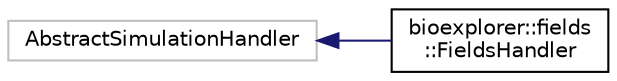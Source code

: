 digraph "Graphical Class Hierarchy"
{
 // LATEX_PDF_SIZE
  edge [fontname="Helvetica",fontsize="10",labelfontname="Helvetica",labelfontsize="10"];
  node [fontname="Helvetica",fontsize="10",shape=record];
  rankdir="LR";
  Node1 [label="AbstractSimulationHandler",height=0.2,width=0.4,color="grey75", fillcolor="white", style="filled",tooltip=" "];
  Node1 -> Node0 [dir="back",color="midnightblue",fontsize="10",style="solid",fontname="Helvetica"];
  Node0 [label="bioexplorer::fields\l::FieldsHandler",height=0.2,width=0.4,color="black", fillcolor="white", style="filled",URL="$d9/d6e/classbioexplorer_1_1fields_1_1FieldsHandler.html",tooltip="The FieldsHandler class handles electro-magnetic fields data structures."];
}
